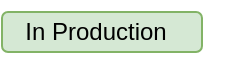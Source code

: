 <mxfile version="26.0.16">
  <diagram name="Page-1" id="NVcE0E77RwUJ05Fe0jsi">
    <mxGraphModel dx="396" dy="228" grid="1" gridSize="10" guides="1" tooltips="1" connect="1" arrows="1" fold="1" page="1" pageScale="1" pageWidth="850" pageHeight="1100" math="0" shadow="0">
      <root>
        <mxCell id="0" />
        <mxCell id="1" parent="0" />
        <mxCell id="UKdagQMHd99kwoUy2lpK-6" value="" style="group" vertex="1" connectable="0" parent="1">
          <mxGeometry x="108" y="174.75" width="122.5" height="30.5" as="geometry" />
        </mxCell>
        <mxCell id="UKdagQMHd99kwoUy2lpK-2" value="" style="rounded=1;whiteSpace=wrap;html=1;fillColor=#d5e8d4;strokeColor=#82b366;" vertex="1" parent="UKdagQMHd99kwoUy2lpK-6">
          <mxGeometry y="5.25" width="100" height="20" as="geometry" />
        </mxCell>
        <mxCell id="UKdagQMHd99kwoUy2lpK-3" value="" style="shape=image;html=1;verticalAlign=top;verticalLabelPosition=bottom;labelBackgroundColor=#ffffff;imageAspect=0;aspect=fixed;image=https://cdn3.iconfinder.com/data/icons/miscellaneous-80/60/check-128.png" vertex="1" parent="UKdagQMHd99kwoUy2lpK-6">
          <mxGeometry x="92" width="30.5" height="30.5" as="geometry" />
        </mxCell>
        <mxCell id="UKdagQMHd99kwoUy2lpK-5" value="In Production" style="text;html=1;align=center;verticalAlign=middle;whiteSpace=wrap;rounded=0;" vertex="1" parent="UKdagQMHd99kwoUy2lpK-6">
          <mxGeometry x="7" y="7.25" width="80" height="15" as="geometry" />
        </mxCell>
      </root>
    </mxGraphModel>
  </diagram>
</mxfile>
